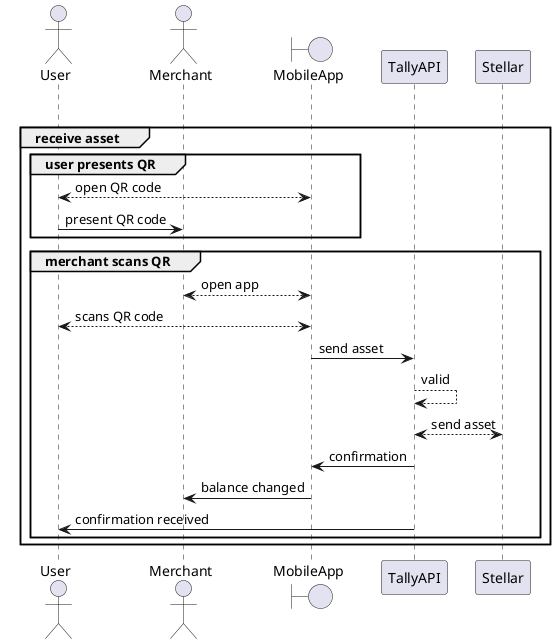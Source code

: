 @startuml

actor User
actor Merchant
boundary MobileApp


alt
group receive asset

    group user presents QR
    User <--> MobileApp: open QR code
    User -> Merchant: present QR code
    end

    group merchant scans QR

    Merchant <--> MobileApp: open app

    MobileApp <--> User: scans QR code

    MobileApp -> TallyAPI: send asset

    TallyAPI --> TallyAPI: valid

    TallyAPI <--> Stellar: send asset

    TallyAPI -> MobileApp: confirmation

    MobileApp -> Merchant: balance changed

    TallyAPI -> User: confirmation received

    end


end

@enduml
